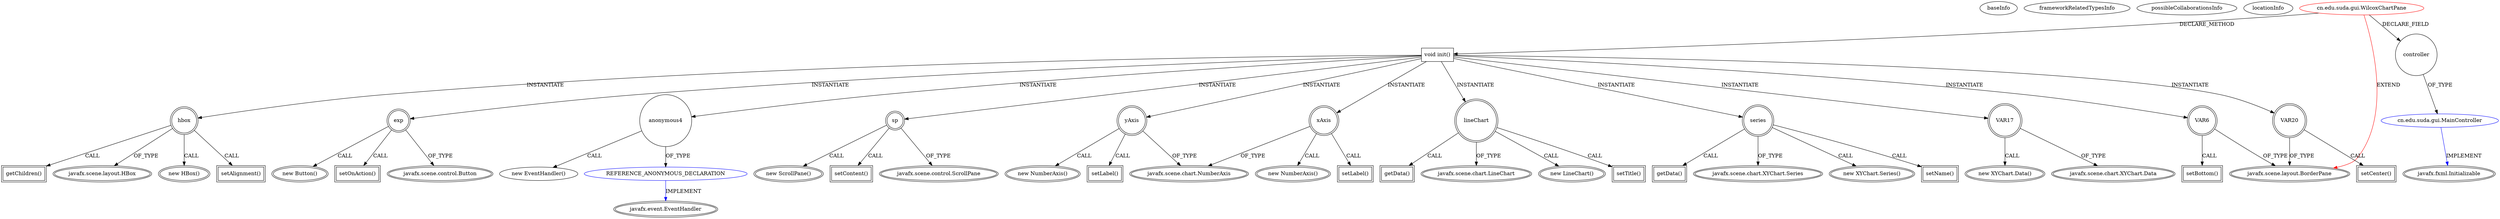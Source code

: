 digraph {
baseInfo[graphId=4828,category="extension_graph",isAnonymous=false,possibleRelation=true]
frameworkRelatedTypesInfo[0="javafx.scene.layout.BorderPane"]
possibleCollaborationsInfo[0="4828~CLIENT_METHOD_DECLARATION-INSTANTIATION-~javafx.scene.layout.BorderPane ~javafx.event.EventHandler ~false~true",1="4828~FIELD_DECLARATION-~javafx.scene.layout.BorderPane ~javafx.fxml.Initializable ~false~false"]
locationInfo[projectName="wwtg99-POMA",filePath="/wwtg99-POMA/POMA-master/src/cn/edu/suda/gui/WilcoxChartPane.java",contextSignature="WilcoxChartPane",graphId="4828"]
0[label="cn.edu.suda.gui.WilcoxChartPane",vertexType="ROOT_CLIENT_CLASS_DECLARATION",isFrameworkType=false,color=red]
1[label="javafx.scene.layout.BorderPane",vertexType="FRAMEWORK_CLASS_TYPE",isFrameworkType=true,peripheries=2]
2[label="controller",vertexType="FIELD_DECLARATION",isFrameworkType=false,shape=circle]
3[label="cn.edu.suda.gui.MainController",vertexType="REFERENCE_CLIENT_CLASS_DECLARATION",isFrameworkType=false,color=blue]
4[label="javafx.fxml.Initializable",vertexType="FRAMEWORK_INTERFACE_TYPE",isFrameworkType=true,peripheries=2]
5[label="void init()",vertexType="CLIENT_METHOD_DECLARATION",isFrameworkType=false,shape=box]
7[label="hbox",vertexType="VARIABLE_EXPRESION",isFrameworkType=true,peripheries=2,shape=circle]
8[label="javafx.scene.layout.HBox",vertexType="FRAMEWORK_CLASS_TYPE",isFrameworkType=true,peripheries=2]
6[label="new HBox()",vertexType="CONSTRUCTOR_CALL",isFrameworkType=true,peripheries=2]
10[label="setAlignment()",vertexType="INSIDE_CALL",isFrameworkType=true,peripheries=2,shape=box]
12[label="exp",vertexType="VARIABLE_EXPRESION",isFrameworkType=true,peripheries=2,shape=circle]
13[label="javafx.scene.control.Button",vertexType="FRAMEWORK_CLASS_TYPE",isFrameworkType=true,peripheries=2]
11[label="new Button()",vertexType="CONSTRUCTOR_CALL",isFrameworkType=true,peripheries=2]
15[label="setOnAction()",vertexType="INSIDE_CALL",isFrameworkType=true,peripheries=2,shape=box]
17[label="anonymous4",vertexType="VARIABLE_EXPRESION",isFrameworkType=false,shape=circle]
18[label="REFERENCE_ANONYMOUS_DECLARATION",vertexType="REFERENCE_ANONYMOUS_DECLARATION",isFrameworkType=false,color=blue]
19[label="javafx.event.EventHandler",vertexType="FRAMEWORK_INTERFACE_TYPE",isFrameworkType=true,peripheries=2]
16[label="new EventHandler()",vertexType="CONSTRUCTOR_CALL",isFrameworkType=false]
21[label="getChildren()",vertexType="INSIDE_CALL",isFrameworkType=true,peripheries=2,shape=box]
22[label="VAR6",vertexType="VARIABLE_EXPRESION",isFrameworkType=true,peripheries=2,shape=circle]
23[label="setBottom()",vertexType="INSIDE_CALL",isFrameworkType=true,peripheries=2,shape=box]
26[label="sp",vertexType="VARIABLE_EXPRESION",isFrameworkType=true,peripheries=2,shape=circle]
27[label="javafx.scene.control.ScrollPane",vertexType="FRAMEWORK_CLASS_TYPE",isFrameworkType=true,peripheries=2]
25[label="new ScrollPane()",vertexType="CONSTRUCTOR_CALL",isFrameworkType=true,peripheries=2]
29[label="xAxis",vertexType="VARIABLE_EXPRESION",isFrameworkType=true,peripheries=2,shape=circle]
30[label="javafx.scene.chart.NumberAxis",vertexType="FRAMEWORK_CLASS_TYPE",isFrameworkType=true,peripheries=2]
28[label="new NumberAxis()",vertexType="CONSTRUCTOR_CALL",isFrameworkType=true,peripheries=2]
32[label="yAxis",vertexType="VARIABLE_EXPRESION",isFrameworkType=true,peripheries=2,shape=circle]
31[label="new NumberAxis()",vertexType="CONSTRUCTOR_CALL",isFrameworkType=true,peripheries=2]
35[label="setLabel()",vertexType="INSIDE_CALL",isFrameworkType=true,peripheries=2,shape=box]
37[label="setLabel()",vertexType="INSIDE_CALL",isFrameworkType=true,peripheries=2,shape=box]
39[label="lineChart",vertexType="VARIABLE_EXPRESION",isFrameworkType=true,peripheries=2,shape=circle]
40[label="javafx.scene.chart.LineChart",vertexType="FRAMEWORK_CLASS_TYPE",isFrameworkType=true,peripheries=2]
38[label="new LineChart()",vertexType="CONSTRUCTOR_CALL",isFrameworkType=true,peripheries=2]
42[label="setTitle()",vertexType="INSIDE_CALL",isFrameworkType=true,peripheries=2,shape=box]
44[label="series",vertexType="VARIABLE_EXPRESION",isFrameworkType=true,peripheries=2,shape=circle]
45[label="javafx.scene.chart.XYChart.Series",vertexType="FRAMEWORK_CLASS_TYPE",isFrameworkType=true,peripheries=2]
43[label="new XYChart.Series()",vertexType="CONSTRUCTOR_CALL",isFrameworkType=true,peripheries=2]
47[label="setName()",vertexType="INSIDE_CALL",isFrameworkType=true,peripheries=2,shape=box]
49[label="getData()",vertexType="INSIDE_CALL",isFrameworkType=true,peripheries=2,shape=box]
51[label="VAR17",vertexType="VARIABLE_EXPRESION",isFrameworkType=true,peripheries=2,shape=circle]
52[label="javafx.scene.chart.XYChart.Data",vertexType="FRAMEWORK_CLASS_TYPE",isFrameworkType=true,peripheries=2]
50[label="new XYChart.Data()",vertexType="CONSTRUCTOR_CALL",isFrameworkType=true,peripheries=2]
54[label="getData()",vertexType="INSIDE_CALL",isFrameworkType=true,peripheries=2,shape=box]
56[label="setContent()",vertexType="INSIDE_CALL",isFrameworkType=true,peripheries=2,shape=box]
57[label="VAR20",vertexType="VARIABLE_EXPRESION",isFrameworkType=true,peripheries=2,shape=circle]
58[label="setCenter()",vertexType="INSIDE_CALL",isFrameworkType=true,peripheries=2,shape=box]
0->1[label="EXTEND",color=red]
0->2[label="DECLARE_FIELD"]
3->4[label="IMPLEMENT",color=blue]
2->3[label="OF_TYPE"]
0->5[label="DECLARE_METHOD"]
5->7[label="INSTANTIATE"]
7->8[label="OF_TYPE"]
7->6[label="CALL"]
7->10[label="CALL"]
5->12[label="INSTANTIATE"]
12->13[label="OF_TYPE"]
12->11[label="CALL"]
12->15[label="CALL"]
5->17[label="INSTANTIATE"]
18->19[label="IMPLEMENT",color=blue]
17->18[label="OF_TYPE"]
17->16[label="CALL"]
7->21[label="CALL"]
5->22[label="INSTANTIATE"]
22->1[label="OF_TYPE"]
22->23[label="CALL"]
5->26[label="INSTANTIATE"]
26->27[label="OF_TYPE"]
26->25[label="CALL"]
5->29[label="INSTANTIATE"]
29->30[label="OF_TYPE"]
29->28[label="CALL"]
5->32[label="INSTANTIATE"]
32->30[label="OF_TYPE"]
32->31[label="CALL"]
29->35[label="CALL"]
32->37[label="CALL"]
5->39[label="INSTANTIATE"]
39->40[label="OF_TYPE"]
39->38[label="CALL"]
39->42[label="CALL"]
5->44[label="INSTANTIATE"]
44->45[label="OF_TYPE"]
44->43[label="CALL"]
44->47[label="CALL"]
44->49[label="CALL"]
5->51[label="INSTANTIATE"]
51->52[label="OF_TYPE"]
51->50[label="CALL"]
39->54[label="CALL"]
26->56[label="CALL"]
5->57[label="INSTANTIATE"]
57->1[label="OF_TYPE"]
57->58[label="CALL"]
}
